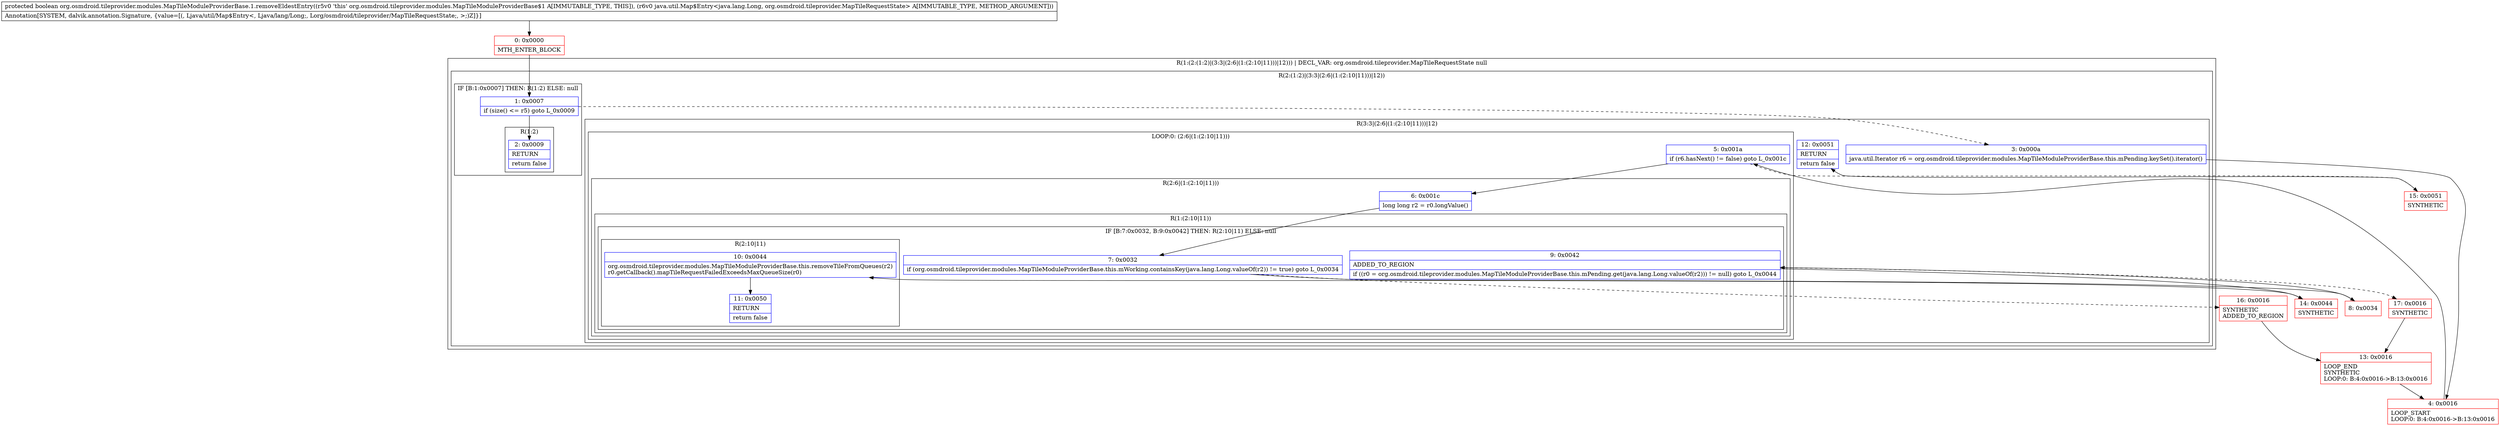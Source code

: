digraph "CFG fororg.osmdroid.tileprovider.modules.MapTileModuleProviderBase.1.removeEldestEntry(Ljava\/util\/Map$Entry;)Z" {
subgraph cluster_Region_1350497552 {
label = "R(1:(2:(1:2)|(3:3|(2:6|(1:(2:10|11)))|12))) | DECL_VAR: org.osmdroid.tileprovider.MapTileRequestState null\l";
node [shape=record,color=blue];
subgraph cluster_Region_427281 {
label = "R(2:(1:2)|(3:3|(2:6|(1:(2:10|11)))|12))";
node [shape=record,color=blue];
subgraph cluster_IfRegion_1098236413 {
label = "IF [B:1:0x0007] THEN: R(1:2) ELSE: null";
node [shape=record,color=blue];
Node_1 [shape=record,label="{1\:\ 0x0007|if (size() \<= r5) goto L_0x0009\l}"];
subgraph cluster_Region_993347645 {
label = "R(1:2)";
node [shape=record,color=blue];
Node_2 [shape=record,label="{2\:\ 0x0009|RETURN\l|return false\l}"];
}
}
subgraph cluster_Region_482671678 {
label = "R(3:3|(2:6|(1:(2:10|11)))|12)";
node [shape=record,color=blue];
Node_3 [shape=record,label="{3\:\ 0x000a|java.util.Iterator r6 = org.osmdroid.tileprovider.modules.MapTileModuleProviderBase.this.mPending.keySet().iterator()\l}"];
subgraph cluster_LoopRegion_685690042 {
label = "LOOP:0: (2:6|(1:(2:10|11)))";
node [shape=record,color=blue];
Node_5 [shape=record,label="{5\:\ 0x001a|if (r6.hasNext() != false) goto L_0x001c\l}"];
subgraph cluster_Region_1335934847 {
label = "R(2:6|(1:(2:10|11)))";
node [shape=record,color=blue];
Node_6 [shape=record,label="{6\:\ 0x001c|long long r2 = r0.longValue()\l}"];
subgraph cluster_Region_1204521589 {
label = "R(1:(2:10|11))";
node [shape=record,color=blue];
subgraph cluster_IfRegion_1161084214 {
label = "IF [B:7:0x0032, B:9:0x0042] THEN: R(2:10|11) ELSE: null";
node [shape=record,color=blue];
Node_7 [shape=record,label="{7\:\ 0x0032|if (org.osmdroid.tileprovider.modules.MapTileModuleProviderBase.this.mWorking.containsKey(java.lang.Long.valueOf(r2)) != true) goto L_0x0034\l}"];
Node_9 [shape=record,label="{9\:\ 0x0042|ADDED_TO_REGION\l|if ((r0 = org.osmdroid.tileprovider.modules.MapTileModuleProviderBase.this.mPending.get(java.lang.Long.valueOf(r2))) != null) goto L_0x0044\l}"];
subgraph cluster_Region_203072624 {
label = "R(2:10|11)";
node [shape=record,color=blue];
Node_10 [shape=record,label="{10\:\ 0x0044|org.osmdroid.tileprovider.modules.MapTileModuleProviderBase.this.removeTileFromQueues(r2)\lr0.getCallback().mapTileRequestFailedExceedsMaxQueueSize(r0)\l}"];
Node_11 [shape=record,label="{11\:\ 0x0050|RETURN\l|return false\l}"];
}
}
}
}
}
Node_12 [shape=record,label="{12\:\ 0x0051|RETURN\l|return false\l}"];
}
}
}
Node_0 [shape=record,color=red,label="{0\:\ 0x0000|MTH_ENTER_BLOCK\l}"];
Node_4 [shape=record,color=red,label="{4\:\ 0x0016|LOOP_START\lLOOP:0: B:4:0x0016\-\>B:13:0x0016\l}"];
Node_8 [shape=record,color=red,label="{8\:\ 0x0034}"];
Node_13 [shape=record,color=red,label="{13\:\ 0x0016|LOOP_END\lSYNTHETIC\lLOOP:0: B:4:0x0016\-\>B:13:0x0016\l}"];
Node_14 [shape=record,color=red,label="{14\:\ 0x0044|SYNTHETIC\l}"];
Node_15 [shape=record,color=red,label="{15\:\ 0x0051|SYNTHETIC\l}"];
Node_16 [shape=record,color=red,label="{16\:\ 0x0016|SYNTHETIC\lADDED_TO_REGION\l}"];
Node_17 [shape=record,color=red,label="{17\:\ 0x0016|SYNTHETIC\l}"];
MethodNode[shape=record,label="{protected boolean org.osmdroid.tileprovider.modules.MapTileModuleProviderBase.1.removeEldestEntry((r5v0 'this' org.osmdroid.tileprovider.modules.MapTileModuleProviderBase$1 A[IMMUTABLE_TYPE, THIS]), (r6v0 java.util.Map$Entry\<java.lang.Long, org.osmdroid.tileprovider.MapTileRequestState\> A[IMMUTABLE_TYPE, METHOD_ARGUMENT]))  | Annotation[SYSTEM, dalvik.annotation.Signature, \{value=[(, Ljava\/util\/Map$Entry\<, Ljava\/lang\/Long;, Lorg\/osmdroid\/tileprovider\/MapTileRequestState;, \>;)Z]\}]\l}"];
MethodNode -> Node_0;
Node_1 -> Node_2;
Node_1 -> Node_3[style=dashed];
Node_3 -> Node_4;
Node_5 -> Node_6;
Node_5 -> Node_15[style=dashed];
Node_6 -> Node_7;
Node_7 -> Node_8;
Node_7 -> Node_16[style=dashed];
Node_9 -> Node_14;
Node_9 -> Node_17[style=dashed];
Node_10 -> Node_11;
Node_0 -> Node_1;
Node_4 -> Node_5;
Node_8 -> Node_9;
Node_13 -> Node_4;
Node_14 -> Node_10;
Node_15 -> Node_12;
Node_16 -> Node_13;
Node_17 -> Node_13;
}

